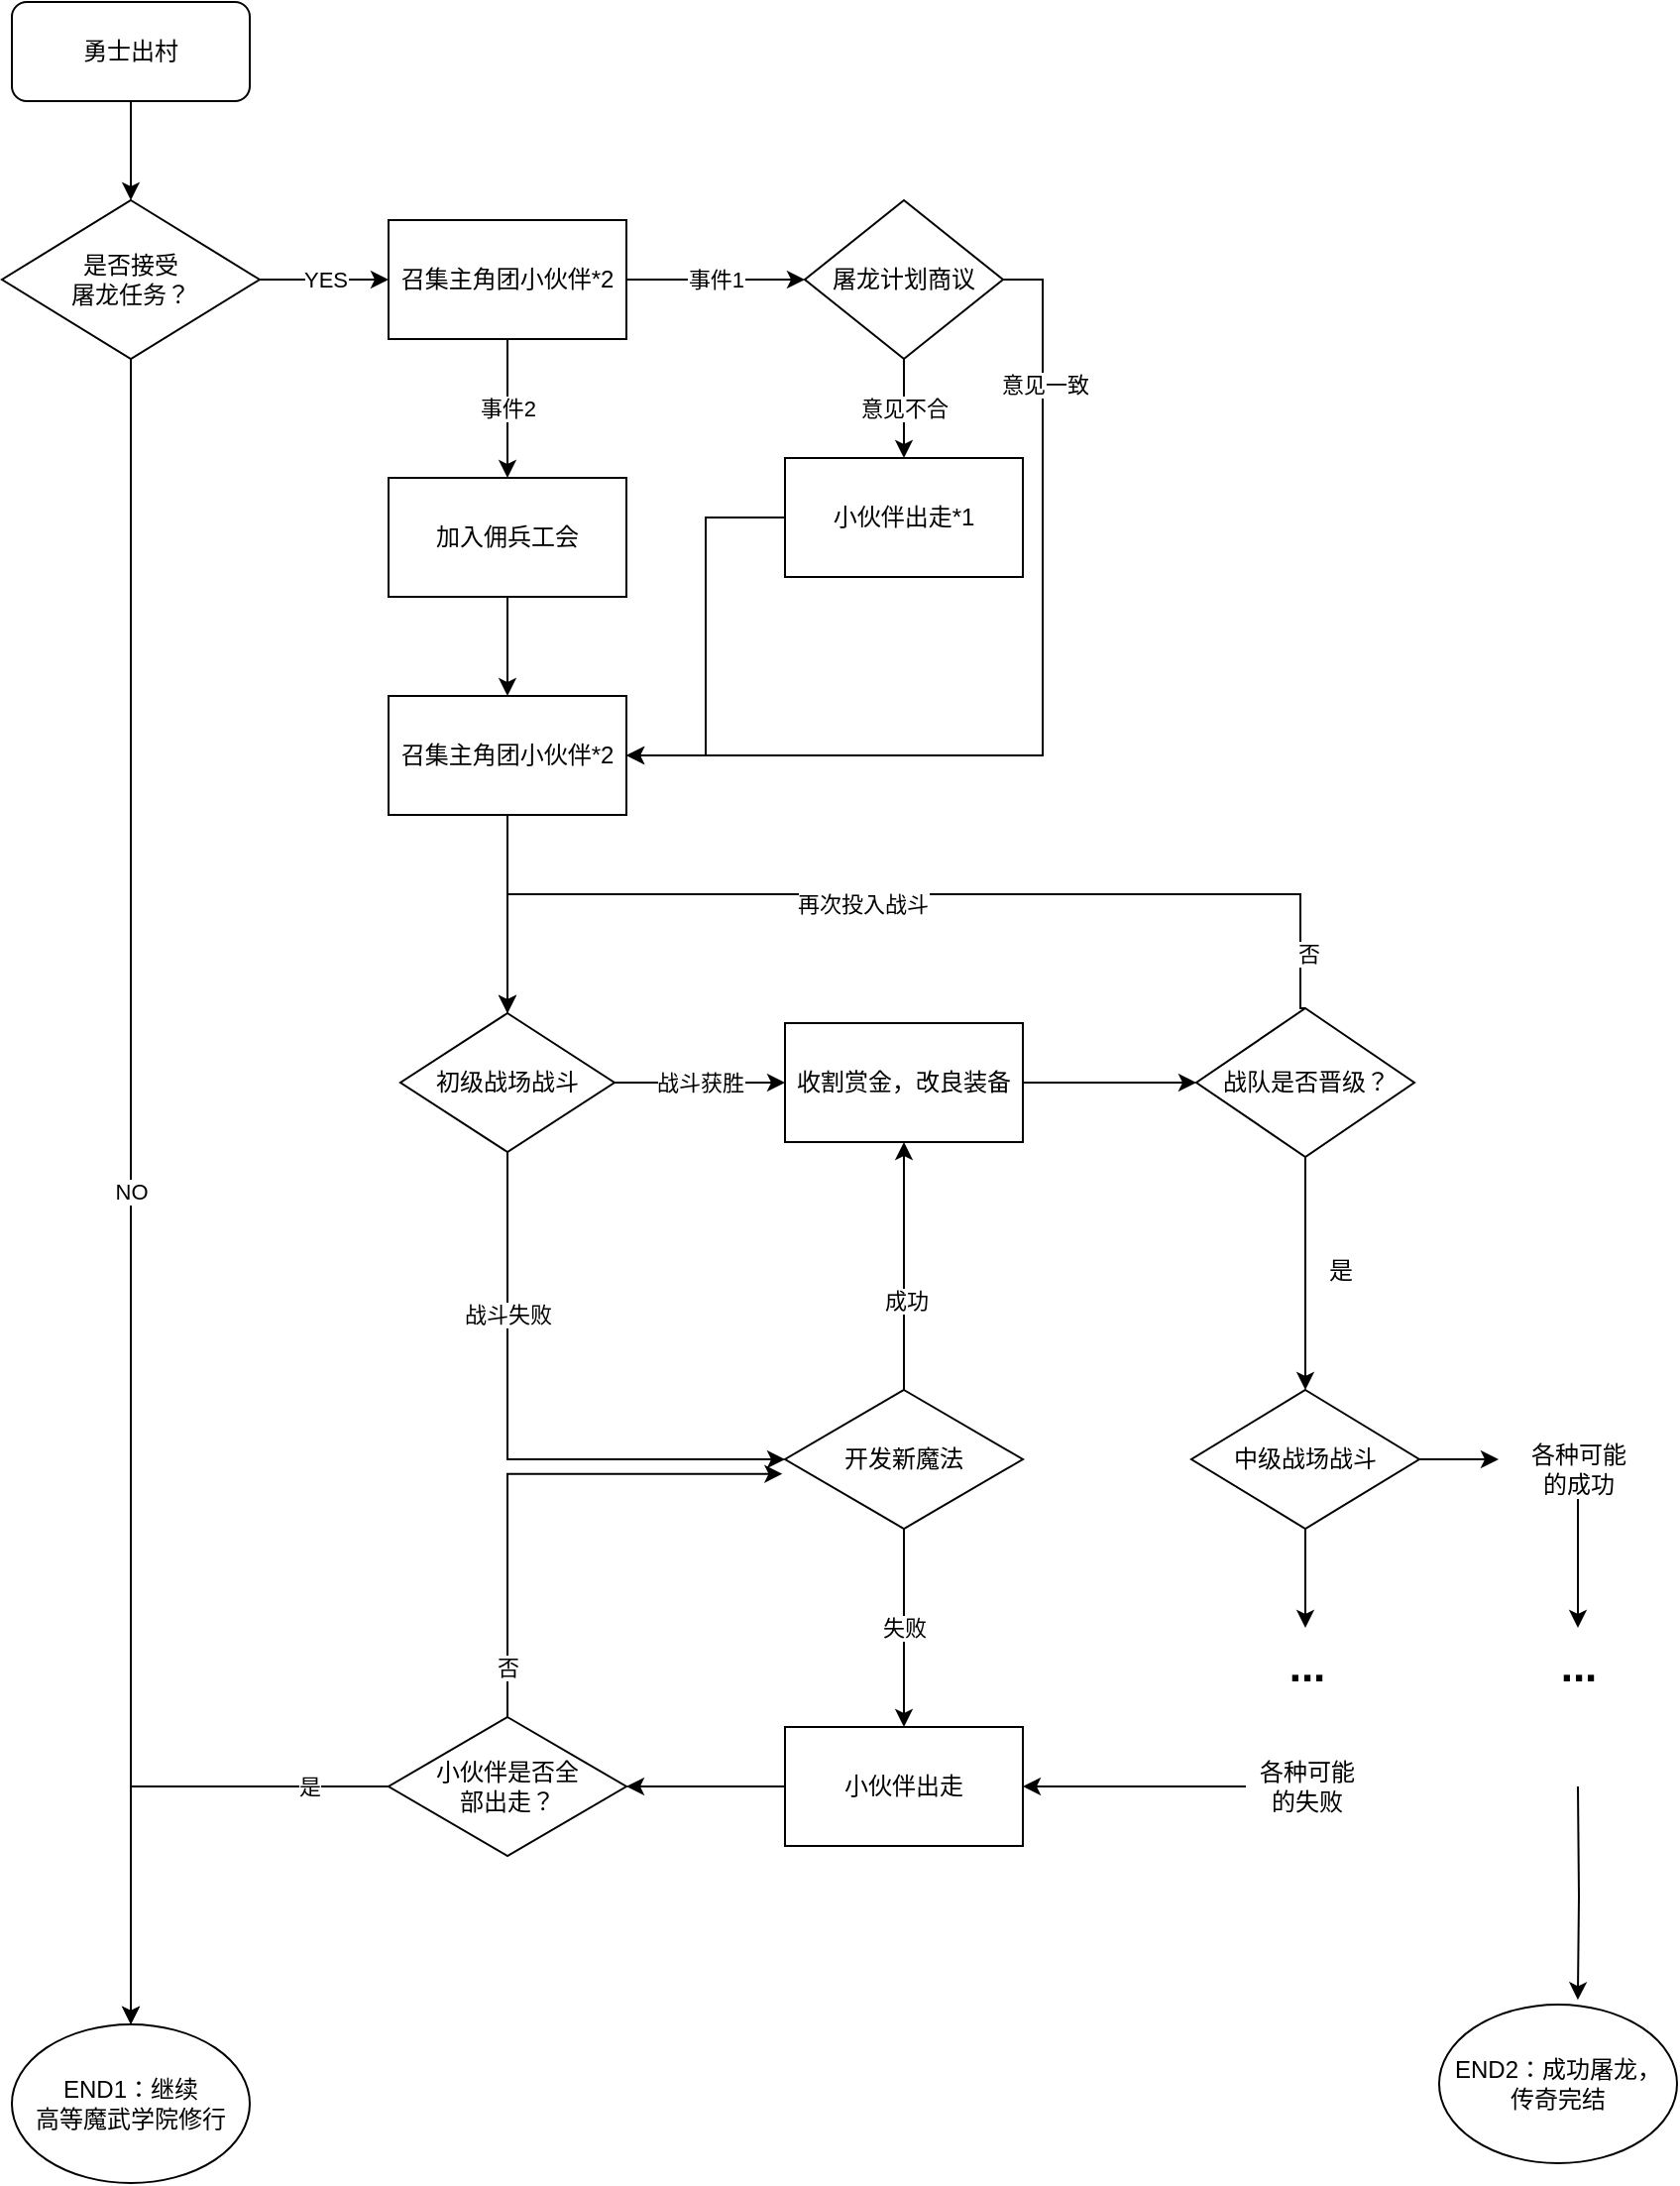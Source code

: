 <mxfile version="15.2.9" type="github" pages="2">
  <diagram id="yUHdPp0kAHqBiXr9JHXE" name="勇士篇">
    <mxGraphModel dx="1347" dy="1310" grid="1" gridSize="10" guides="1" tooltips="1" connect="1" arrows="1" fold="1" page="1" pageScale="1" pageWidth="827" pageHeight="1169" math="0" shadow="0">
      <root>
        <mxCell id="0" />
        <mxCell id="1" parent="0" />
        <mxCell id="y4c93qUxXDIrm90M2p12-7" value="" style="edgeStyle=orthogonalEdgeStyle;rounded=0;orthogonalLoop=1;jettySize=auto;html=1;" edge="1" parent="1" source="y4c93qUxXDIrm90M2p12-1" target="y4c93qUxXDIrm90M2p12-3">
          <mxGeometry relative="1" as="geometry" />
        </mxCell>
        <mxCell id="y4c93qUxXDIrm90M2p12-1" value="勇士出村" style="rounded=1;whiteSpace=wrap;html=1;" vertex="1" parent="1">
          <mxGeometry x="130" y="90" width="120" height="50" as="geometry" />
        </mxCell>
        <mxCell id="y4c93qUxXDIrm90M2p12-6" value="NO" style="edgeStyle=orthogonalEdgeStyle;rounded=0;orthogonalLoop=1;jettySize=auto;html=1;entryX=0.5;entryY=0;entryDx=0;entryDy=0;" edge="1" parent="1" source="y4c93qUxXDIrm90M2p12-3" target="y4c93qUxXDIrm90M2p12-5">
          <mxGeometry relative="1" as="geometry" />
        </mxCell>
        <mxCell id="y4c93qUxXDIrm90M2p12-9" value="YES" style="edgeStyle=orthogonalEdgeStyle;rounded=0;orthogonalLoop=1;jettySize=auto;html=1;entryX=0;entryY=0.5;entryDx=0;entryDy=0;" edge="1" parent="1" source="y4c93qUxXDIrm90M2p12-3" target="y4c93qUxXDIrm90M2p12-8">
          <mxGeometry relative="1" as="geometry" />
        </mxCell>
        <mxCell id="y4c93qUxXDIrm90M2p12-3" value="是否接受&lt;br&gt;屠龙任务？" style="rhombus;whiteSpace=wrap;html=1;" vertex="1" parent="1">
          <mxGeometry x="125" y="190" width="130" height="80" as="geometry" />
        </mxCell>
        <mxCell id="y4c93qUxXDIrm90M2p12-5" value="END1：继续&lt;br&gt;高等魔武学院修行" style="ellipse;whiteSpace=wrap;html=1;" vertex="1" parent="1">
          <mxGeometry x="130" y="1110" width="120" height="80" as="geometry" />
        </mxCell>
        <mxCell id="y4c93qUxXDIrm90M2p12-22" value="事件1" style="edgeStyle=orthogonalEdgeStyle;rounded=0;orthogonalLoop=1;jettySize=auto;html=1;entryX=0;entryY=0.5;entryDx=0;entryDy=0;" edge="1" parent="1" source="y4c93qUxXDIrm90M2p12-8" target="y4c93qUxXDIrm90M2p12-18">
          <mxGeometry relative="1" as="geometry" />
        </mxCell>
        <mxCell id="y4c93qUxXDIrm90M2p12-30" value="事件2" style="edgeStyle=orthogonalEdgeStyle;rounded=0;orthogonalLoop=1;jettySize=auto;html=1;entryX=0.5;entryY=0;entryDx=0;entryDy=0;" edge="1" parent="1" source="y4c93qUxXDIrm90M2p12-8" target="y4c93qUxXDIrm90M2p12-29">
          <mxGeometry relative="1" as="geometry" />
        </mxCell>
        <mxCell id="y4c93qUxXDIrm90M2p12-8" value="召集主角团小伙伴*2" style="rounded=0;whiteSpace=wrap;html=1;" vertex="1" parent="1">
          <mxGeometry x="320" y="200" width="120" height="60" as="geometry" />
        </mxCell>
        <mxCell id="y4c93qUxXDIrm90M2p12-13" style="edgeStyle=orthogonalEdgeStyle;rounded=0;orthogonalLoop=1;jettySize=auto;html=1;entryX=0.5;entryY=0;entryDx=0;entryDy=0;" edge="1" parent="1" source="y4c93qUxXDIrm90M2p12-10" target="y4c93qUxXDIrm90M2p12-12">
          <mxGeometry relative="1" as="geometry" />
        </mxCell>
        <mxCell id="y4c93qUxXDIrm90M2p12-10" value="召集主角团小伙伴*2" style="rounded=0;whiteSpace=wrap;html=1;" vertex="1" parent="1">
          <mxGeometry x="320" y="440" width="120" height="60" as="geometry" />
        </mxCell>
        <mxCell id="y4c93qUxXDIrm90M2p12-14" style="edgeStyle=orthogonalEdgeStyle;rounded=0;orthogonalLoop=1;jettySize=auto;html=1;entryX=0;entryY=0.5;entryDx=0;entryDy=0;exitX=0.5;exitY=1;exitDx=0;exitDy=0;" edge="1" parent="1" source="y4c93qUxXDIrm90M2p12-12" target="y4c93qUxXDIrm90M2p12-42">
          <mxGeometry relative="1" as="geometry" />
        </mxCell>
        <mxCell id="y4c93qUxXDIrm90M2p12-15" value="战斗失败" style="edgeLabel;html=1;align=center;verticalAlign=middle;resizable=0;points=[];" vertex="1" connectable="0" parent="y4c93qUxXDIrm90M2p12-14">
          <mxGeometry x="-0.445" relative="1" as="geometry">
            <mxPoint as="offset" />
          </mxGeometry>
        </mxCell>
        <mxCell id="y4c93qUxXDIrm90M2p12-33" value="战斗获胜" style="edgeStyle=orthogonalEdgeStyle;rounded=0;orthogonalLoop=1;jettySize=auto;html=1;entryX=0;entryY=0.5;entryDx=0;entryDy=0;" edge="1" parent="1" source="y4c93qUxXDIrm90M2p12-12" target="y4c93qUxXDIrm90M2p12-32">
          <mxGeometry relative="1" as="geometry" />
        </mxCell>
        <mxCell id="y4c93qUxXDIrm90M2p12-12" value="初级战场战斗" style="rhombus;whiteSpace=wrap;html=1;" vertex="1" parent="1">
          <mxGeometry x="326" y="600" width="108" height="70" as="geometry" />
        </mxCell>
        <mxCell id="y4c93qUxXDIrm90M2p12-25" value="意见不合" style="edgeStyle=orthogonalEdgeStyle;rounded=0;orthogonalLoop=1;jettySize=auto;html=1;entryX=0.5;entryY=0;entryDx=0;entryDy=0;" edge="1" parent="1" source="y4c93qUxXDIrm90M2p12-18" target="y4c93qUxXDIrm90M2p12-24">
          <mxGeometry relative="1" as="geometry" />
        </mxCell>
        <mxCell id="y4c93qUxXDIrm90M2p12-27" style="edgeStyle=orthogonalEdgeStyle;rounded=0;orthogonalLoop=1;jettySize=auto;html=1;exitX=1;exitY=0.5;exitDx=0;exitDy=0;" edge="1" parent="1" source="y4c93qUxXDIrm90M2p12-18">
          <mxGeometry relative="1" as="geometry">
            <mxPoint x="440" y="470" as="targetPoint" />
            <Array as="points">
              <mxPoint x="650" y="230" />
              <mxPoint x="650" y="470" />
            </Array>
          </mxGeometry>
        </mxCell>
        <mxCell id="y4c93qUxXDIrm90M2p12-28" value="意见一致" style="edgeLabel;html=1;align=center;verticalAlign=middle;resizable=0;points=[];" vertex="1" connectable="0" parent="y4c93qUxXDIrm90M2p12-27">
          <mxGeometry x="-0.54" y="1" relative="1" as="geometry">
            <mxPoint y="-35" as="offset" />
          </mxGeometry>
        </mxCell>
        <mxCell id="y4c93qUxXDIrm90M2p12-18" value="屠龙计划商议" style="rhombus;whiteSpace=wrap;html=1;" vertex="1" parent="1">
          <mxGeometry x="530" y="190" width="100" height="80" as="geometry" />
        </mxCell>
        <mxCell id="y4c93qUxXDIrm90M2p12-26" style="edgeStyle=orthogonalEdgeStyle;rounded=0;orthogonalLoop=1;jettySize=auto;html=1;entryX=1;entryY=0.5;entryDx=0;entryDy=0;" edge="1" parent="1" source="y4c93qUxXDIrm90M2p12-24" target="y4c93qUxXDIrm90M2p12-10">
          <mxGeometry relative="1" as="geometry">
            <mxPoint x="500" y="310" as="targetPoint" />
          </mxGeometry>
        </mxCell>
        <mxCell id="y4c93qUxXDIrm90M2p12-24" value="小伙伴出走*1" style="rounded=0;whiteSpace=wrap;html=1;" vertex="1" parent="1">
          <mxGeometry x="520" y="320" width="120" height="60" as="geometry" />
        </mxCell>
        <mxCell id="y4c93qUxXDIrm90M2p12-31" style="edgeStyle=orthogonalEdgeStyle;rounded=0;orthogonalLoop=1;jettySize=auto;html=1;entryX=0.5;entryY=0;entryDx=0;entryDy=0;" edge="1" parent="1" source="y4c93qUxXDIrm90M2p12-29" target="y4c93qUxXDIrm90M2p12-10">
          <mxGeometry relative="1" as="geometry" />
        </mxCell>
        <mxCell id="y4c93qUxXDIrm90M2p12-29" value="加入佣兵工会" style="rounded=0;whiteSpace=wrap;html=1;" vertex="1" parent="1">
          <mxGeometry x="320" y="330" width="120" height="60" as="geometry" />
        </mxCell>
        <mxCell id="y4c93qUxXDIrm90M2p12-52" style="edgeStyle=orthogonalEdgeStyle;rounded=0;orthogonalLoop=1;jettySize=auto;html=1;entryX=0.5;entryY=0;entryDx=0;entryDy=0;exitX=0.5;exitY=0;exitDx=0;exitDy=0;" edge="1" parent="1" source="y4c93qUxXDIrm90M2p12-58" target="y4c93qUxXDIrm90M2p12-12">
          <mxGeometry relative="1" as="geometry">
            <mxPoint x="740" y="550" as="sourcePoint" />
            <Array as="points">
              <mxPoint x="780" y="540" />
              <mxPoint x="380" y="540" />
            </Array>
          </mxGeometry>
        </mxCell>
        <mxCell id="y4c93qUxXDIrm90M2p12-53" value="再次投入战斗" style="edgeLabel;html=1;align=center;verticalAlign=middle;resizable=0;points=[];" vertex="1" connectable="0" parent="y4c93qUxXDIrm90M2p12-52">
          <mxGeometry x="0.082" y="5" relative="1" as="geometry">
            <mxPoint as="offset" />
          </mxGeometry>
        </mxCell>
        <mxCell id="y4c93qUxXDIrm90M2p12-60" value="否" style="edgeLabel;html=1;align=center;verticalAlign=middle;resizable=0;points=[];" vertex="1" connectable="0" parent="y4c93qUxXDIrm90M2p12-52">
          <mxGeometry x="-0.52" y="1" relative="1" as="geometry">
            <mxPoint x="69" y="29" as="offset" />
          </mxGeometry>
        </mxCell>
        <mxCell id="y4c93qUxXDIrm90M2p12-59" value="" style="edgeStyle=orthogonalEdgeStyle;rounded=0;orthogonalLoop=1;jettySize=auto;html=1;" edge="1" parent="1" source="y4c93qUxXDIrm90M2p12-32" target="y4c93qUxXDIrm90M2p12-58">
          <mxGeometry relative="1" as="geometry" />
        </mxCell>
        <mxCell id="y4c93qUxXDIrm90M2p12-32" value="收割赏金，改良装备" style="rounded=0;whiteSpace=wrap;html=1;" vertex="1" parent="1">
          <mxGeometry x="520" y="605" width="120" height="60" as="geometry" />
        </mxCell>
        <mxCell id="y4c93qUxXDIrm90M2p12-44" value="失败" style="edgeStyle=orthogonalEdgeStyle;rounded=0;orthogonalLoop=1;jettySize=auto;html=1;" edge="1" parent="1" source="y4c93qUxXDIrm90M2p12-42" target="y4c93qUxXDIrm90M2p12-43">
          <mxGeometry relative="1" as="geometry" />
        </mxCell>
        <mxCell id="y4c93qUxXDIrm90M2p12-56" style="edgeStyle=orthogonalEdgeStyle;rounded=0;orthogonalLoop=1;jettySize=auto;html=1;entryX=0.5;entryY=1;entryDx=0;entryDy=0;" edge="1" parent="1" source="y4c93qUxXDIrm90M2p12-42" target="y4c93qUxXDIrm90M2p12-32">
          <mxGeometry relative="1" as="geometry" />
        </mxCell>
        <mxCell id="y4c93qUxXDIrm90M2p12-57" value="成功" style="edgeLabel;html=1;align=center;verticalAlign=middle;resizable=0;points=[];" vertex="1" connectable="0" parent="y4c93qUxXDIrm90M2p12-56">
          <mxGeometry x="-0.28" y="-1" relative="1" as="geometry">
            <mxPoint as="offset" />
          </mxGeometry>
        </mxCell>
        <mxCell id="y4c93qUxXDIrm90M2p12-42" value="开发新魔法" style="rhombus;whiteSpace=wrap;html=1;" vertex="1" parent="1">
          <mxGeometry x="520" y="790" width="120" height="70" as="geometry" />
        </mxCell>
        <mxCell id="y4c93qUxXDIrm90M2p12-45" style="edgeStyle=orthogonalEdgeStyle;rounded=0;orthogonalLoop=1;jettySize=auto;html=1;entryX=1;entryY=0.5;entryDx=0;entryDy=0;" edge="1" parent="1" source="y4c93qUxXDIrm90M2p12-43" target="y4c93qUxXDIrm90M2p12-46">
          <mxGeometry relative="1" as="geometry">
            <mxPoint x="580" y="1070" as="targetPoint" />
          </mxGeometry>
        </mxCell>
        <mxCell id="y4c93qUxXDIrm90M2p12-43" value="小伙伴出走" style="rounded=0;whiteSpace=wrap;html=1;" vertex="1" parent="1">
          <mxGeometry x="520" y="960" width="120" height="60" as="geometry" />
        </mxCell>
        <mxCell id="y4c93qUxXDIrm90M2p12-47" style="edgeStyle=orthogonalEdgeStyle;rounded=0;orthogonalLoop=1;jettySize=auto;html=1;" edge="1" parent="1" source="y4c93qUxXDIrm90M2p12-46" target="y4c93qUxXDIrm90M2p12-5">
          <mxGeometry relative="1" as="geometry" />
        </mxCell>
        <mxCell id="y4c93qUxXDIrm90M2p12-48" value="是" style="edgeLabel;html=1;align=center;verticalAlign=middle;resizable=0;points=[];" vertex="1" connectable="0" parent="y4c93qUxXDIrm90M2p12-47">
          <mxGeometry x="0.135" y="6" relative="1" as="geometry">
            <mxPoint x="84" y="-12" as="offset" />
          </mxGeometry>
        </mxCell>
        <mxCell id="y4c93qUxXDIrm90M2p12-55" value="否" style="edgeStyle=orthogonalEdgeStyle;rounded=0;orthogonalLoop=1;jettySize=auto;html=1;entryX=-0.011;entryY=0.605;entryDx=0;entryDy=0;entryPerimeter=0;" edge="1" parent="1" source="y4c93qUxXDIrm90M2p12-46" target="y4c93qUxXDIrm90M2p12-42">
          <mxGeometry x="-0.809" relative="1" as="geometry">
            <Array as="points">
              <mxPoint x="380" y="832" />
            </Array>
            <mxPoint as="offset" />
          </mxGeometry>
        </mxCell>
        <mxCell id="y4c93qUxXDIrm90M2p12-46" value="小伙伴是否全&lt;br&gt;部出走？" style="rhombus;whiteSpace=wrap;html=1;" vertex="1" parent="1">
          <mxGeometry x="320" y="955" width="120" height="70" as="geometry" />
        </mxCell>
        <mxCell id="y4c93qUxXDIrm90M2p12-61" style="edgeStyle=orthogonalEdgeStyle;rounded=0;orthogonalLoop=1;jettySize=auto;html=1;entryX=0.5;entryY=0;entryDx=0;entryDy=0;" edge="1" parent="1" source="y4c93qUxXDIrm90M2p12-58" target="y4c93qUxXDIrm90M2p12-62">
          <mxGeometry relative="1" as="geometry">
            <mxPoint x="785" y="800" as="targetPoint" />
          </mxGeometry>
        </mxCell>
        <mxCell id="y4c93qUxXDIrm90M2p12-58" value="战队是否晋级？" style="rhombus;whiteSpace=wrap;html=1;rounded=0;" vertex="1" parent="1">
          <mxGeometry x="727.5" y="597.5" width="110" height="75" as="geometry" />
        </mxCell>
        <mxCell id="y4c93qUxXDIrm90M2p12-64" style="edgeStyle=orthogonalEdgeStyle;rounded=0;orthogonalLoop=1;jettySize=auto;html=1;" edge="1" parent="1" source="y4c93qUxXDIrm90M2p12-62">
          <mxGeometry relative="1" as="geometry">
            <mxPoint x="782.5" y="910" as="targetPoint" />
          </mxGeometry>
        </mxCell>
        <mxCell id="y4c93qUxXDIrm90M2p12-71" style="edgeStyle=orthogonalEdgeStyle;rounded=0;orthogonalLoop=1;jettySize=auto;html=1;" edge="1" parent="1" source="y4c93qUxXDIrm90M2p12-62">
          <mxGeometry relative="1" as="geometry">
            <mxPoint x="880" y="825" as="targetPoint" />
          </mxGeometry>
        </mxCell>
        <mxCell id="y4c93qUxXDIrm90M2p12-62" value="中级战场战斗" style="rhombus;whiteSpace=wrap;html=1;" vertex="1" parent="1">
          <mxGeometry x="725" y="790" width="115" height="70" as="geometry" />
        </mxCell>
        <mxCell id="y4c93qUxXDIrm90M2p12-63" value="是" style="text;html=1;align=center;verticalAlign=middle;resizable=0;points=[];autosize=1;strokeColor=none;fillColor=none;" vertex="1" parent="1">
          <mxGeometry x="785" y="720" width="30" height="20" as="geometry" />
        </mxCell>
        <mxCell id="y4c93qUxXDIrm90M2p12-65" value="&lt;b&gt;&lt;font style=&quot;font-size: 22px&quot;&gt;...&lt;/font&gt;&lt;/b&gt;" style="text;html=1;align=center;verticalAlign=middle;resizable=0;points=[];autosize=1;strokeColor=none;fillColor=none;" vertex="1" parent="1">
          <mxGeometry x="767.5" y="920" width="30" height="20" as="geometry" />
        </mxCell>
        <mxCell id="y4c93qUxXDIrm90M2p12-70" style="edgeStyle=orthogonalEdgeStyle;rounded=0;orthogonalLoop=1;jettySize=auto;html=1;entryX=1;entryY=0.5;entryDx=0;entryDy=0;" edge="1" parent="1" source="y4c93qUxXDIrm90M2p12-69" target="y4c93qUxXDIrm90M2p12-43">
          <mxGeometry relative="1" as="geometry" />
        </mxCell>
        <mxCell id="y4c93qUxXDIrm90M2p12-69" value="各种可能&lt;br&gt;的失败" style="text;html=1;align=center;verticalAlign=middle;resizable=0;points=[];autosize=1;strokeColor=none;fillColor=none;" vertex="1" parent="1">
          <mxGeometry x="752.5" y="975" width="60" height="30" as="geometry" />
        </mxCell>
        <mxCell id="y4c93qUxXDIrm90M2p12-73" style="edgeStyle=orthogonalEdgeStyle;rounded=0;orthogonalLoop=1;jettySize=auto;html=1;" edge="1" parent="1" source="y4c93qUxXDIrm90M2p12-72">
          <mxGeometry relative="1" as="geometry">
            <mxPoint x="920" y="910" as="targetPoint" />
          </mxGeometry>
        </mxCell>
        <mxCell id="y4c93qUxXDIrm90M2p12-72" value="各种可能&lt;br&gt;的成功" style="text;html=1;align=center;verticalAlign=middle;resizable=0;points=[];autosize=1;strokeColor=none;fillColor=none;" vertex="1" parent="1">
          <mxGeometry x="890" y="815" width="60" height="30" as="geometry" />
        </mxCell>
        <mxCell id="y4c93qUxXDIrm90M2p12-76" style="edgeStyle=orthogonalEdgeStyle;rounded=0;orthogonalLoop=1;jettySize=auto;html=1;entryX=0.583;entryY=-0.029;entryDx=0;entryDy=0;entryPerimeter=0;" edge="1" parent="1" target="y4c93qUxXDIrm90M2p12-75">
          <mxGeometry relative="1" as="geometry">
            <mxPoint x="920" y="990" as="sourcePoint" />
          </mxGeometry>
        </mxCell>
        <mxCell id="y4c93qUxXDIrm90M2p12-74" value="&lt;b&gt;&lt;font style=&quot;font-size: 22px&quot;&gt;...&lt;/font&gt;&lt;/b&gt;" style="text;html=1;align=center;verticalAlign=middle;resizable=0;points=[];autosize=1;strokeColor=none;fillColor=none;" vertex="1" parent="1">
          <mxGeometry x="905" y="920" width="30" height="20" as="geometry" />
        </mxCell>
        <mxCell id="y4c93qUxXDIrm90M2p12-75" value="END2：成功屠龙，&lt;br&gt;传奇完结" style="ellipse;whiteSpace=wrap;html=1;" vertex="1" parent="1">
          <mxGeometry x="850" y="1100" width="120" height="80" as="geometry" />
        </mxCell>
      </root>
    </mxGraphModel>
  </diagram>
  <diagram id="VHogvO12CJUnoGcv9PKO" name="Page-2">
    <mxGraphModel dx="1209" dy="820" grid="1" gridSize="10" guides="1" tooltips="1" connect="1" arrows="1" fold="1" page="1" pageScale="1" pageWidth="827" pageHeight="1169" math="0" shadow="0">
      <root>
        <mxCell id="D9Bz0LTnUFPwaMBCi2ZA-0" />
        <mxCell id="D9Bz0LTnUFPwaMBCi2ZA-1" parent="D9Bz0LTnUFPwaMBCi2ZA-0" />
        <mxCell id="D9Bz0LTnUFPwaMBCi2ZA-2" value="" style="edgeStyle=orthogonalEdgeStyle;rounded=0;orthogonalLoop=1;jettySize=auto;html=1;" edge="1" parent="D9Bz0LTnUFPwaMBCi2ZA-1" source="D9Bz0LTnUFPwaMBCi2ZA-3" target="D9Bz0LTnUFPwaMBCi2ZA-6">
          <mxGeometry relative="1" as="geometry" />
        </mxCell>
        <mxCell id="D9Bz0LTnUFPwaMBCi2ZA-3" value="高中毕业" style="rounded=1;whiteSpace=wrap;html=1;" vertex="1" parent="D9Bz0LTnUFPwaMBCi2ZA-1">
          <mxGeometry x="130" y="90" width="120" height="50" as="geometry" />
        </mxCell>
        <mxCell id="D9Bz0LTnUFPwaMBCi2ZA-4" value="NO" style="edgeStyle=orthogonalEdgeStyle;rounded=0;orthogonalLoop=1;jettySize=auto;html=1;entryX=0.5;entryY=0;entryDx=0;entryDy=0;" edge="1" parent="D9Bz0LTnUFPwaMBCi2ZA-1" source="D9Bz0LTnUFPwaMBCi2ZA-6" target="D9Bz0LTnUFPwaMBCi2ZA-7">
          <mxGeometry relative="1" as="geometry" />
        </mxCell>
        <mxCell id="D9Bz0LTnUFPwaMBCi2ZA-5" value="YES" style="edgeStyle=orthogonalEdgeStyle;rounded=0;orthogonalLoop=1;jettySize=auto;html=1;entryX=0;entryY=0.5;entryDx=0;entryDy=0;" edge="1" parent="D9Bz0LTnUFPwaMBCi2ZA-1" source="D9Bz0LTnUFPwaMBCi2ZA-6" target="D9Bz0LTnUFPwaMBCi2ZA-10">
          <mxGeometry relative="1" as="geometry" />
        </mxCell>
        <mxCell id="D9Bz0LTnUFPwaMBCi2ZA-6" value="是否有意愿创业？" style="rhombus;whiteSpace=wrap;html=1;" vertex="1" parent="D9Bz0LTnUFPwaMBCi2ZA-1">
          <mxGeometry x="125" y="190" width="130" height="80" as="geometry" />
        </mxCell>
        <mxCell id="D9Bz0LTnUFPwaMBCi2ZA-7" value="END1：继续&lt;br&gt;大学学习" style="ellipse;whiteSpace=wrap;html=1;" vertex="1" parent="D9Bz0LTnUFPwaMBCi2ZA-1">
          <mxGeometry x="130" y="1110" width="120" height="80" as="geometry" />
        </mxCell>
        <mxCell id="D9Bz0LTnUFPwaMBCi2ZA-8" value="事件1" style="edgeStyle=orthogonalEdgeStyle;rounded=0;orthogonalLoop=1;jettySize=auto;html=1;entryX=0;entryY=0.5;entryDx=0;entryDy=0;" edge="1" parent="D9Bz0LTnUFPwaMBCi2ZA-1" source="D9Bz0LTnUFPwaMBCi2ZA-10" target="D9Bz0LTnUFPwaMBCi2ZA-20">
          <mxGeometry relative="1" as="geometry" />
        </mxCell>
        <mxCell id="D9Bz0LTnUFPwaMBCi2ZA-9" value="事件2" style="edgeStyle=orthogonalEdgeStyle;rounded=0;orthogonalLoop=1;jettySize=auto;html=1;entryX=0.5;entryY=0;entryDx=0;entryDy=0;" edge="1" parent="D9Bz0LTnUFPwaMBCi2ZA-1" source="D9Bz0LTnUFPwaMBCi2ZA-10" target="D9Bz0LTnUFPwaMBCi2ZA-24">
          <mxGeometry relative="1" as="geometry" />
        </mxCell>
        <mxCell id="D9Bz0LTnUFPwaMBCi2ZA-10" value="寻找创业伙伴*2" style="rounded=0;whiteSpace=wrap;html=1;" vertex="1" parent="D9Bz0LTnUFPwaMBCi2ZA-1">
          <mxGeometry x="320" y="200" width="120" height="60" as="geometry" />
        </mxCell>
        <mxCell id="D9Bz0LTnUFPwaMBCi2ZA-11" style="edgeStyle=orthogonalEdgeStyle;rounded=0;orthogonalLoop=1;jettySize=auto;html=1;entryX=0.5;entryY=0;entryDx=0;entryDy=0;" edge="1" parent="D9Bz0LTnUFPwaMBCi2ZA-1" source="D9Bz0LTnUFPwaMBCi2ZA-12" target="D9Bz0LTnUFPwaMBCi2ZA-16">
          <mxGeometry relative="1" as="geometry" />
        </mxCell>
        <mxCell id="D9Bz0LTnUFPwaMBCi2ZA-12" value="寻找创业伙伴*2" style="rounded=0;whiteSpace=wrap;html=1;" vertex="1" parent="D9Bz0LTnUFPwaMBCi2ZA-1">
          <mxGeometry x="320" y="440" width="120" height="60" as="geometry" />
        </mxCell>
        <mxCell id="D9Bz0LTnUFPwaMBCi2ZA-13" style="edgeStyle=orthogonalEdgeStyle;rounded=0;orthogonalLoop=1;jettySize=auto;html=1;entryX=0;entryY=0.5;entryDx=0;entryDy=0;exitX=0.5;exitY=1;exitDx=0;exitDy=0;" edge="1" parent="D9Bz0LTnUFPwaMBCi2ZA-1" source="D9Bz0LTnUFPwaMBCi2ZA-16" target="D9Bz0LTnUFPwaMBCi2ZA-33">
          <mxGeometry relative="1" as="geometry" />
        </mxCell>
        <mxCell id="D9Bz0LTnUFPwaMBCi2ZA-14" value="商业模式失败" style="edgeLabel;html=1;align=center;verticalAlign=middle;resizable=0;points=[];" vertex="1" connectable="0" parent="D9Bz0LTnUFPwaMBCi2ZA-13">
          <mxGeometry x="-0.445" relative="1" as="geometry">
            <mxPoint as="offset" />
          </mxGeometry>
        </mxCell>
        <mxCell id="D9Bz0LTnUFPwaMBCi2ZA-15" value="商业模式成功" style="edgeStyle=orthogonalEdgeStyle;rounded=0;orthogonalLoop=1;jettySize=auto;html=1;entryX=0;entryY=0.5;entryDx=0;entryDy=0;" edge="1" parent="D9Bz0LTnUFPwaMBCi2ZA-1">
          <mxGeometry relative="1" as="geometry">
            <mxPoint x="433" y="635" as="sourcePoint" />
            <mxPoint x="534" y="635" as="targetPoint" />
          </mxGeometry>
        </mxCell>
        <mxCell id="D9Bz0LTnUFPwaMBCi2ZA-16" value="前天使轮&lt;br&gt;（自融资）&lt;br&gt;运营" style="rhombus;whiteSpace=wrap;html=1;" vertex="1" parent="D9Bz0LTnUFPwaMBCi2ZA-1">
          <mxGeometry x="326" y="600" width="108" height="70" as="geometry" />
        </mxCell>
        <mxCell id="D9Bz0LTnUFPwaMBCi2ZA-17" value="意见不合" style="edgeStyle=orthogonalEdgeStyle;rounded=0;orthogonalLoop=1;jettySize=auto;html=1;entryX=0.5;entryY=0;entryDx=0;entryDy=0;" edge="1" parent="D9Bz0LTnUFPwaMBCi2ZA-1" source="D9Bz0LTnUFPwaMBCi2ZA-20" target="D9Bz0LTnUFPwaMBCi2ZA-22">
          <mxGeometry relative="1" as="geometry" />
        </mxCell>
        <mxCell id="D9Bz0LTnUFPwaMBCi2ZA-18" style="edgeStyle=orthogonalEdgeStyle;rounded=0;orthogonalLoop=1;jettySize=auto;html=1;exitX=1;exitY=0.5;exitDx=0;exitDy=0;" edge="1" parent="D9Bz0LTnUFPwaMBCi2ZA-1" source="D9Bz0LTnUFPwaMBCi2ZA-20">
          <mxGeometry relative="1" as="geometry">
            <mxPoint x="440.0" y="470" as="targetPoint" />
            <Array as="points">
              <mxPoint x="650" y="230" />
              <mxPoint x="650" y="470" />
            </Array>
          </mxGeometry>
        </mxCell>
        <mxCell id="D9Bz0LTnUFPwaMBCi2ZA-19" value="意见一致" style="edgeLabel;html=1;align=center;verticalAlign=middle;resizable=0;points=[];" vertex="1" connectable="0" parent="D9Bz0LTnUFPwaMBCi2ZA-18">
          <mxGeometry x="-0.54" y="1" relative="1" as="geometry">
            <mxPoint y="-35" as="offset" />
          </mxGeometry>
        </mxCell>
        <mxCell id="D9Bz0LTnUFPwaMBCi2ZA-20" value="创业计划商议" style="rhombus;whiteSpace=wrap;html=1;" vertex="1" parent="D9Bz0LTnUFPwaMBCi2ZA-1">
          <mxGeometry x="530" y="190" width="100" height="80" as="geometry" />
        </mxCell>
        <mxCell id="D9Bz0LTnUFPwaMBCi2ZA-21" style="edgeStyle=orthogonalEdgeStyle;rounded=0;orthogonalLoop=1;jettySize=auto;html=1;entryX=1;entryY=0.5;entryDx=0;entryDy=0;" edge="1" parent="D9Bz0LTnUFPwaMBCi2ZA-1" source="D9Bz0LTnUFPwaMBCi2ZA-22" target="D9Bz0LTnUFPwaMBCi2ZA-12">
          <mxGeometry relative="1" as="geometry">
            <mxPoint x="500" y="310" as="targetPoint" />
          </mxGeometry>
        </mxCell>
        <mxCell id="D9Bz0LTnUFPwaMBCi2ZA-22" value="小伙伴退出*1" style="rounded=0;whiteSpace=wrap;html=1;" vertex="1" parent="D9Bz0LTnUFPwaMBCi2ZA-1">
          <mxGeometry x="520" y="320" width="120" height="60" as="geometry" />
        </mxCell>
        <mxCell id="D9Bz0LTnUFPwaMBCi2ZA-23" style="edgeStyle=orthogonalEdgeStyle;rounded=0;orthogonalLoop=1;jettySize=auto;html=1;entryX=0.5;entryY=0;entryDx=0;entryDy=0;" edge="1" parent="D9Bz0LTnUFPwaMBCi2ZA-1" source="D9Bz0LTnUFPwaMBCi2ZA-24" target="D9Bz0LTnUFPwaMBCi2ZA-12">
          <mxGeometry relative="1" as="geometry" />
        </mxCell>
        <mxCell id="D9Bz0LTnUFPwaMBCi2ZA-24" value="加入人大创业协会or&lt;br&gt;其他交流平台" style="rounded=0;whiteSpace=wrap;html=1;" vertex="1" parent="D9Bz0LTnUFPwaMBCi2ZA-1">
          <mxGeometry x="320" y="330" width="120" height="60" as="geometry" />
        </mxCell>
        <mxCell id="D9Bz0LTnUFPwaMBCi2ZA-25" style="edgeStyle=orthogonalEdgeStyle;rounded=0;orthogonalLoop=1;jettySize=auto;html=1;entryX=0.5;entryY=0;entryDx=0;entryDy=0;exitX=0.5;exitY=0;exitDx=0;exitDy=0;" edge="1" parent="D9Bz0LTnUFPwaMBCi2ZA-1" source="D9Bz0LTnUFPwaMBCi2ZA-41" target="D9Bz0LTnUFPwaMBCi2ZA-16">
          <mxGeometry relative="1" as="geometry">
            <mxPoint x="740" y="550" as="sourcePoint" />
            <Array as="points">
              <mxPoint x="780" y="540" />
              <mxPoint x="380" y="540" />
            </Array>
          </mxGeometry>
        </mxCell>
        <mxCell id="D9Bz0LTnUFPwaMBCi2ZA-26" value="再次投入战斗" style="edgeLabel;html=1;align=center;verticalAlign=middle;resizable=0;points=[];" vertex="1" connectable="0" parent="D9Bz0LTnUFPwaMBCi2ZA-25">
          <mxGeometry x="0.082" y="5" relative="1" as="geometry">
            <mxPoint as="offset" />
          </mxGeometry>
        </mxCell>
        <mxCell id="D9Bz0LTnUFPwaMBCi2ZA-27" value="否" style="edgeLabel;html=1;align=center;verticalAlign=middle;resizable=0;points=[];" vertex="1" connectable="0" parent="D9Bz0LTnUFPwaMBCi2ZA-25">
          <mxGeometry x="-0.52" y="1" relative="1" as="geometry">
            <mxPoint x="69" y="29" as="offset" />
          </mxGeometry>
        </mxCell>
        <mxCell id="D9Bz0LTnUFPwaMBCi2ZA-28" value="" style="edgeStyle=orthogonalEdgeStyle;rounded=0;orthogonalLoop=1;jettySize=auto;html=1;" edge="1" parent="D9Bz0LTnUFPwaMBCi2ZA-1" source="D9Bz0LTnUFPwaMBCi2ZA-29" target="D9Bz0LTnUFPwaMBCi2ZA-41">
          <mxGeometry relative="1" as="geometry" />
        </mxCell>
        <mxCell id="D9Bz0LTnUFPwaMBCi2ZA-29" value="回笼资金，扩大规模" style="rounded=0;whiteSpace=wrap;html=1;" vertex="1" parent="D9Bz0LTnUFPwaMBCi2ZA-1">
          <mxGeometry x="535" y="607.5" width="90" height="55" as="geometry" />
        </mxCell>
        <mxCell id="D9Bz0LTnUFPwaMBCi2ZA-30" value="失败" style="edgeStyle=orthogonalEdgeStyle;rounded=0;orthogonalLoop=1;jettySize=auto;html=1;" edge="1" parent="D9Bz0LTnUFPwaMBCi2ZA-1" source="D9Bz0LTnUFPwaMBCi2ZA-33" target="D9Bz0LTnUFPwaMBCi2ZA-35">
          <mxGeometry relative="1" as="geometry" />
        </mxCell>
        <mxCell id="D9Bz0LTnUFPwaMBCi2ZA-31" style="edgeStyle=orthogonalEdgeStyle;rounded=0;orthogonalLoop=1;jettySize=auto;html=1;entryX=0.5;entryY=1;entryDx=0;entryDy=0;" edge="1" parent="D9Bz0LTnUFPwaMBCi2ZA-1" source="D9Bz0LTnUFPwaMBCi2ZA-33" target="D9Bz0LTnUFPwaMBCi2ZA-29">
          <mxGeometry relative="1" as="geometry" />
        </mxCell>
        <mxCell id="D9Bz0LTnUFPwaMBCi2ZA-32" value="成功" style="edgeLabel;html=1;align=center;verticalAlign=middle;resizable=0;points=[];" vertex="1" connectable="0" parent="D9Bz0LTnUFPwaMBCi2ZA-31">
          <mxGeometry x="-0.28" y="-1" relative="1" as="geometry">
            <mxPoint as="offset" />
          </mxGeometry>
        </mxCell>
        <mxCell id="D9Bz0LTnUFPwaMBCi2ZA-33" value="商业模式创新" style="rhombus;whiteSpace=wrap;html=1;" vertex="1" parent="D9Bz0LTnUFPwaMBCi2ZA-1">
          <mxGeometry x="520" y="790" width="120" height="70" as="geometry" />
        </mxCell>
        <mxCell id="D9Bz0LTnUFPwaMBCi2ZA-34" style="edgeStyle=orthogonalEdgeStyle;rounded=0;orthogonalLoop=1;jettySize=auto;html=1;entryX=1;entryY=0.5;entryDx=0;entryDy=0;" edge="1" parent="D9Bz0LTnUFPwaMBCi2ZA-1" source="D9Bz0LTnUFPwaMBCi2ZA-35" target="D9Bz0LTnUFPwaMBCi2ZA-39">
          <mxGeometry relative="1" as="geometry">
            <mxPoint x="580" y="1070" as="targetPoint" />
          </mxGeometry>
        </mxCell>
        <mxCell id="D9Bz0LTnUFPwaMBCi2ZA-35" value="创业伙伴退出" style="rounded=0;whiteSpace=wrap;html=1;" vertex="1" parent="D9Bz0LTnUFPwaMBCi2ZA-1">
          <mxGeometry x="520" y="960" width="120" height="60" as="geometry" />
        </mxCell>
        <mxCell id="D9Bz0LTnUFPwaMBCi2ZA-36" style="edgeStyle=orthogonalEdgeStyle;rounded=0;orthogonalLoop=1;jettySize=auto;html=1;" edge="1" parent="D9Bz0LTnUFPwaMBCi2ZA-1" source="D9Bz0LTnUFPwaMBCi2ZA-39" target="D9Bz0LTnUFPwaMBCi2ZA-7">
          <mxGeometry relative="1" as="geometry" />
        </mxCell>
        <mxCell id="D9Bz0LTnUFPwaMBCi2ZA-37" value="是" style="edgeLabel;html=1;align=center;verticalAlign=middle;resizable=0;points=[];" vertex="1" connectable="0" parent="D9Bz0LTnUFPwaMBCi2ZA-36">
          <mxGeometry x="0.135" y="6" relative="1" as="geometry">
            <mxPoint x="84" y="-12" as="offset" />
          </mxGeometry>
        </mxCell>
        <mxCell id="D9Bz0LTnUFPwaMBCi2ZA-38" value="否" style="edgeStyle=orthogonalEdgeStyle;rounded=0;orthogonalLoop=1;jettySize=auto;html=1;entryX=-0.011;entryY=0.605;entryDx=0;entryDy=0;entryPerimeter=0;" edge="1" parent="D9Bz0LTnUFPwaMBCi2ZA-1" source="D9Bz0LTnUFPwaMBCi2ZA-39" target="D9Bz0LTnUFPwaMBCi2ZA-33">
          <mxGeometry x="-0.809" relative="1" as="geometry">
            <Array as="points">
              <mxPoint x="380" y="832" />
            </Array>
            <mxPoint as="offset" />
          </mxGeometry>
        </mxCell>
        <mxCell id="D9Bz0LTnUFPwaMBCi2ZA-39" value="团队是否瓦解？" style="rhombus;whiteSpace=wrap;html=1;" vertex="1" parent="D9Bz0LTnUFPwaMBCi2ZA-1">
          <mxGeometry x="320" y="955" width="120" height="70" as="geometry" />
        </mxCell>
        <mxCell id="D9Bz0LTnUFPwaMBCi2ZA-40" style="edgeStyle=orthogonalEdgeStyle;rounded=0;orthogonalLoop=1;jettySize=auto;html=1;entryX=0.5;entryY=0;entryDx=0;entryDy=0;" edge="1" parent="D9Bz0LTnUFPwaMBCi2ZA-1" source="D9Bz0LTnUFPwaMBCi2ZA-41" target="D9Bz0LTnUFPwaMBCi2ZA-44">
          <mxGeometry relative="1" as="geometry">
            <mxPoint x="785" y="800" as="targetPoint" />
          </mxGeometry>
        </mxCell>
        <mxCell id="D9Bz0LTnUFPwaMBCi2ZA-41" value="是否获得&lt;br&gt;下一轮融资？" style="rhombus;whiteSpace=wrap;html=1;rounded=0;" vertex="1" parent="D9Bz0LTnUFPwaMBCi2ZA-1">
          <mxGeometry x="727.5" y="597.5" width="110" height="75" as="geometry" />
        </mxCell>
        <mxCell id="D9Bz0LTnUFPwaMBCi2ZA-42" style="edgeStyle=orthogonalEdgeStyle;rounded=0;orthogonalLoop=1;jettySize=auto;html=1;" edge="1" parent="D9Bz0LTnUFPwaMBCi2ZA-1" source="D9Bz0LTnUFPwaMBCi2ZA-44">
          <mxGeometry relative="1" as="geometry">
            <mxPoint x="782.5" y="910" as="targetPoint" />
          </mxGeometry>
        </mxCell>
        <mxCell id="D9Bz0LTnUFPwaMBCi2ZA-43" style="edgeStyle=orthogonalEdgeStyle;rounded=0;orthogonalLoop=1;jettySize=auto;html=1;" edge="1" parent="D9Bz0LTnUFPwaMBCi2ZA-1" source="D9Bz0LTnUFPwaMBCi2ZA-44">
          <mxGeometry relative="1" as="geometry">
            <mxPoint x="880" y="825" as="targetPoint" />
          </mxGeometry>
        </mxCell>
        <mxCell id="D9Bz0LTnUFPwaMBCi2ZA-44" value="天使轮/pre-A&lt;br&gt;阶段运营" style="rhombus;whiteSpace=wrap;html=1;" vertex="1" parent="D9Bz0LTnUFPwaMBCi2ZA-1">
          <mxGeometry x="725" y="790" width="115" height="70" as="geometry" />
        </mxCell>
        <mxCell id="D9Bz0LTnUFPwaMBCi2ZA-45" value="是" style="text;html=1;align=center;verticalAlign=middle;resizable=0;points=[];autosize=1;strokeColor=none;fillColor=none;" vertex="1" parent="D9Bz0LTnUFPwaMBCi2ZA-1">
          <mxGeometry x="785" y="720" width="30" height="20" as="geometry" />
        </mxCell>
        <mxCell id="D9Bz0LTnUFPwaMBCi2ZA-46" value="&lt;b&gt;&lt;font style=&quot;font-size: 22px&quot;&gt;...&lt;/font&gt;&lt;/b&gt;" style="text;html=1;align=center;verticalAlign=middle;resizable=0;points=[];autosize=1;strokeColor=none;fillColor=none;" vertex="1" parent="D9Bz0LTnUFPwaMBCi2ZA-1">
          <mxGeometry x="767.5" y="920" width="30" height="20" as="geometry" />
        </mxCell>
        <mxCell id="D9Bz0LTnUFPwaMBCi2ZA-47" style="edgeStyle=orthogonalEdgeStyle;rounded=0;orthogonalLoop=1;jettySize=auto;html=1;entryX=1;entryY=0.5;entryDx=0;entryDy=0;" edge="1" parent="D9Bz0LTnUFPwaMBCi2ZA-1" source="D9Bz0LTnUFPwaMBCi2ZA-48" target="D9Bz0LTnUFPwaMBCi2ZA-35">
          <mxGeometry relative="1" as="geometry" />
        </mxCell>
        <mxCell id="D9Bz0LTnUFPwaMBCi2ZA-48" value="各种可能&lt;br&gt;的失败" style="text;html=1;align=center;verticalAlign=middle;resizable=0;points=[];autosize=1;strokeColor=none;fillColor=none;" vertex="1" parent="D9Bz0LTnUFPwaMBCi2ZA-1">
          <mxGeometry x="752.5" y="975" width="60" height="30" as="geometry" />
        </mxCell>
        <mxCell id="D9Bz0LTnUFPwaMBCi2ZA-49" style="edgeStyle=orthogonalEdgeStyle;rounded=0;orthogonalLoop=1;jettySize=auto;html=1;" edge="1" parent="D9Bz0LTnUFPwaMBCi2ZA-1" source="D9Bz0LTnUFPwaMBCi2ZA-50">
          <mxGeometry relative="1" as="geometry">
            <mxPoint x="920" y="910" as="targetPoint" />
          </mxGeometry>
        </mxCell>
        <mxCell id="D9Bz0LTnUFPwaMBCi2ZA-50" value="各种可能&lt;br&gt;的成功" style="text;html=1;align=center;verticalAlign=middle;resizable=0;points=[];autosize=1;strokeColor=none;fillColor=none;" vertex="1" parent="D9Bz0LTnUFPwaMBCi2ZA-1">
          <mxGeometry x="890" y="815" width="60" height="30" as="geometry" />
        </mxCell>
        <mxCell id="D9Bz0LTnUFPwaMBCi2ZA-51" style="edgeStyle=orthogonalEdgeStyle;rounded=0;orthogonalLoop=1;jettySize=auto;html=1;entryX=0.583;entryY=-0.029;entryDx=0;entryDy=0;entryPerimeter=0;" edge="1" parent="D9Bz0LTnUFPwaMBCi2ZA-1" target="D9Bz0LTnUFPwaMBCi2ZA-53">
          <mxGeometry relative="1" as="geometry">
            <mxPoint x="920" y="990" as="sourcePoint" />
          </mxGeometry>
        </mxCell>
        <mxCell id="D9Bz0LTnUFPwaMBCi2ZA-52" value="&lt;b&gt;&lt;font style=&quot;font-size: 22px&quot;&gt;...&lt;/font&gt;&lt;/b&gt;" style="text;html=1;align=center;verticalAlign=middle;resizable=0;points=[];autosize=1;strokeColor=none;fillColor=none;" vertex="1" parent="D9Bz0LTnUFPwaMBCi2ZA-1">
          <mxGeometry x="905" y="920" width="30" height="20" as="geometry" />
        </mxCell>
        <mxCell id="D9Bz0LTnUFPwaMBCi2ZA-53" value="END2：传奇&lt;br&gt;独角兽" style="ellipse;whiteSpace=wrap;html=1;" vertex="1" parent="D9Bz0LTnUFPwaMBCi2ZA-1">
          <mxGeometry x="850" y="1100" width="120" height="80" as="geometry" />
        </mxCell>
      </root>
    </mxGraphModel>
  </diagram>
</mxfile>
